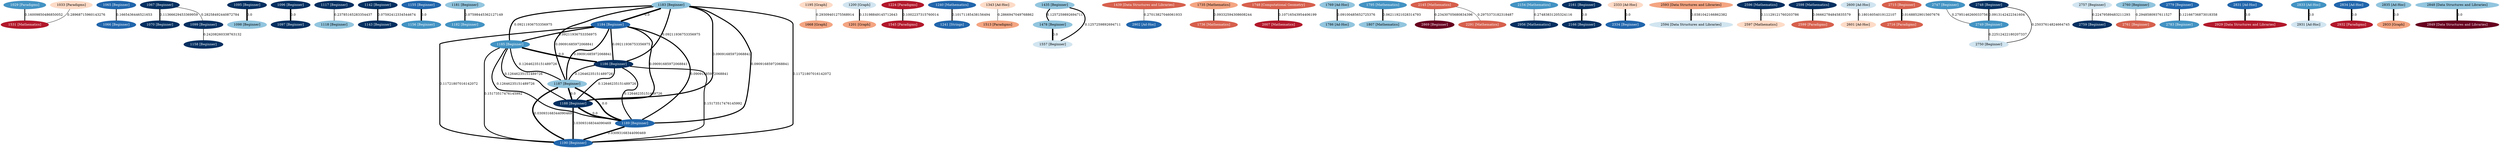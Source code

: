 graph "Co-ocurrence graph (problems) - TF-IDF" {
	node [style=filled]
	1029 [label="1029 [Paradigms]" color="#4393C3" fillcolor="#4393C3" fontcolor=white]
	1531 [label="1531 [Mathematics]" color="#B2182B" fillcolor="#B2182B" fontcolor=white]
	1029 -- 1531 [label=0.16009850486850052 style="setlinewidth(3.331693)" weight=3]
	1033 [label="1033 [Paradigms]" color="#FDDBC7" fillcolor="#FDDBC7" fontcolor=black]
	1033 -- 1531 [label=0.28968715960143276 style="setlinewidth(1.171883)" weight=1]
	1065 [label="1065 [Beginner]" color="#2166AC" fillcolor="#2166AC" fontcolor=white]
	1066 [label="1066 [Beginner]" color="#2166AC" fillcolor="#2166AC" fontcolor=white]
	1065 -- 1066 [label=0.1665436446521653 style="setlinewidth(3.224274)" weight=3]
	1067 [label="1067 [Beginner]" color="#053061" fillcolor="#053061" fontcolor=white]
	1070 [label="1070 [Beginner]" color="#053061" fillcolor="#053061" fontcolor=white]
	1067 -- 1070 [label=0.11366629453369959 style="setlinewidth(4.105563)" weight=4]
	1099 [label="1099 [Beginner]" color="#053061" fillcolor="#053061" fontcolor=white]
	1067 -- 1099 [label=0.28258492440872784 style="setlinewidth(1.290253)" weight=1]
	1095 [label="1095 [Beginner]" color="#053061" fillcolor="#053061" fontcolor=white]
	1098 [label="1098 [Beginner]" color="#92C5DE" fillcolor="#92C5DE" fontcolor=black]
	1095 -- 1098 [label=0.0 style="setlinewidth(6.000000)" weight=6]
	1096 [label="1096 [Beginner]" color="#053061" fillcolor="#053061" fontcolor=white]
	1097 [label="1097 [Beginner]" color="#053061" fillcolor="#053061" fontcolor=white]
	1096 -- 1097 [label=0.0 style="setlinewidth(6.000000)" weight=6]
	1158 [label="1158 [Beginner]" color="#053061" fillcolor="#053061" fontcolor=white]
	1099 -- 1158 [label=0.24208260338763132 style="setlinewidth(1.965292)" weight=1]
	1117 [label="1117 [Beginner]" color="#053061" fillcolor="#053061" fontcolor=white]
	1118 [label="1118 [Beginner]" color="#92C5DE" fillcolor="#92C5DE" fontcolor=black]
	1117 -- 1118 [label=0.23785165283354437 style="setlinewidth(2.035807)" weight=2]
	1142 [label="1142 [Beginner]" color="#053061" fillcolor="#053061" fontcolor=white]
	1143 [label="1143 [Beginner]" color="#053061" fillcolor="#053061" fontcolor=white]
	1142 -- 1143 [label=0.07592412334544674 style="setlinewidth(4.734598)" weight=4]
	1155 [label="1155 [Beginner]" color="#2166AC" fillcolor="#2166AC" fontcolor=white]
	1156 [label="1156 [Beginner]" color="#4393C3" fillcolor="#4393C3" fontcolor=white]
	1155 -- 1156 [label=0.0 style="setlinewidth(6.000000)" weight=6]
	1181 [label="1181 [Beginner]" color="#92C5DE" fillcolor="#92C5DE" fontcolor=black]
	1182 [label="1182 [Beginner]" color="#4393C3" fillcolor="#4393C3" fontcolor=white]
	1181 -- 1182 [label=0.07598445362127149 style="setlinewidth(4.733593)" weight=4]
	1183 [label="1183 [Beginner]" color="#92C5DE" fillcolor="#92C5DE" fontcolor=black]
	1184 [label="1184 [Beginner]" color="#2166AC" fillcolor="#2166AC" fontcolor=white]
	1183 -- 1184 [label=0.0 style="setlinewidth(6.000000)" weight=6]
	1187 [label="1187 [Beginner]" color="#92C5DE" fillcolor="#92C5DE" fontcolor=black]
	1183 -- 1187 [label=0.09091685972068841 style="setlinewidth(4.484720)" weight=4]
	1188 [label="1188 [Beginner]" color="#053061" fillcolor="#053061" fontcolor=white]
	1183 -- 1188 [label=0.09091685972068841 style="setlinewidth(4.484720)" weight=4]
	1189 [label="1189 [Beginner]" color="#2166AC" fillcolor="#2166AC" fontcolor=white]
	1183 -- 1189 [label=0.09091685972068841 style="setlinewidth(4.484720)" weight=4]
	1185 [label="1185 [Beginner]" color="#4393C3" fillcolor="#4393C3" fontcolor=white]
	1183 -- 1185 [label=0.09211936753356975 style="setlinewidth(4.464678)" weight=4]
	1186 [label="1186 [Beginner]" color="#053061" fillcolor="#053061" fontcolor=white]
	1183 -- 1186 [label=0.09211936753356975 style="setlinewidth(4.464678)" weight=4]
	1190 [label="1190 [Beginner]" color="#2166AC" fillcolor="#2166AC" fontcolor=white]
	1183 -- 1190 [label=0.11721807016142072 style="setlinewidth(4.046366)" weight=4]
	1184 -- 1187 [label=0.09091685972068841 style="setlinewidth(4.484720)" weight=4]
	1184 -- 1188 [label=0.09091685972068841 style="setlinewidth(4.484720)" weight=4]
	1184 -- 1189 [label=0.09091685972068841 style="setlinewidth(4.484720)" weight=4]
	1184 -- 1185 [label=0.09211936753356975 style="setlinewidth(4.464678)" weight=4]
	1184 -- 1186 [label=0.09211936753356975 style="setlinewidth(4.464678)" weight=4]
	1184 -- 1190 [label=0.11721807016142072 style="setlinewidth(4.046366)" weight=4]
	1185 -- 1186 [label=0.0 style="setlinewidth(6.000000)" weight=6]
	1185 -- 1187 [label=0.12646235151489726 style="setlinewidth(3.892295)" weight=3]
	1185 -- 1188 [label=0.12646235151489726 style="setlinewidth(3.892295)" weight=3]
	1185 -- 1189 [label=0.12646235151489726 style="setlinewidth(3.892295)" weight=3]
	1185 -- 1190 [label=0.15173517476145992 style="setlinewidth(3.471081)" weight=3]
	1186 -- 1187 [label=0.12646235151489726 style="setlinewidth(3.892295)" weight=3]
	1186 -- 1188 [label=0.12646235151489726 style="setlinewidth(3.892295)" weight=3]
	1186 -- 1189 [label=0.12646235151489726 style="setlinewidth(3.892295)" weight=3]
	1186 -- 1190 [label=0.15173517476145992 style="setlinewidth(3.471081)" weight=3]
	1187 -- 1188 [label=0.0 style="setlinewidth(6.000000)" weight=6]
	1187 -- 1189 [label=0.0 style="setlinewidth(6.000000)" weight=6]
	1187 -- 1190 [label=0.03093168344090469 style="setlinewidth(5.484472)" weight=5]
	1188 -- 1189 [label=0.0 style="setlinewidth(6.000000)" weight=6]
	1188 -- 1190 [label=0.03093168344090469 style="setlinewidth(5.484472)" weight=5]
	1189 -- 1190 [label=0.03093168344090469 style="setlinewidth(5.484472)" weight=5]
	1195 [label="1195 [Graph]" color="#FDDBC7" fillcolor="#FDDBC7" fontcolor=black]
	1668 [label="1668 [Graph]" color="#F4A582" fillcolor="#F4A582" fontcolor=black]
	1195 -- 1668 [label=0.29309401275568914 style="setlinewidth(1.115102)" weight=1]
	1200 [label="1200 [Graph]" color="#D1E5F0" fillcolor="#D1E5F0" fontcolor=black]
	1201 [label="1201 [Graph]" color="#F4A582" fillcolor="#F4A582" fontcolor=black]
	1200 -- 1201 [label=0.13198849145712643 style="setlinewidth(3.800193)" weight=3]
	1224 [label="1224 [Paradigms]" color="#B2182B" fillcolor="#B2182B" fontcolor=white]
	1545 [label="1545 [Paradigms]" color="#B2182B" fillcolor="#B2182B" fontcolor=white]
	1224 -- 1545 [label=0.1002237315760014 style="setlinewidth(4.329605)" weight=4]
	1240 [label="1240 [Mathematics]" color="#2166AC" fillcolor="#2166AC" fontcolor=white]
	1241 [label="1241 [Strings]" color="#2166AC" fillcolor="#2166AC" fontcolor=white]
	1240 -- 1241 [label=0.10171185438156494 style="setlinewidth(4.304803)" weight=4]
	1343 [label="1343 [Ad-Hoc]" color="#FDDBC7" fillcolor="#FDDBC7" fontcolor=black]
	1513 [label="1513 [Paradigms]" color="#F4A582" fillcolor="#F4A582" fontcolor=black]
	1343 -- 1513 [label=0.2866947049768862 style="setlinewidth(1.221757)" weight=1]
	1435 [label="1435 [Beginner]" color="#92C5DE" fillcolor="#92C5DE" fontcolor=black]
	1478 [label="1478 [Beginner]" color="#92C5DE" fillcolor="#92C5DE" fontcolor=black]
	1435 -- 1478 [label=0.1257259892694711 style="setlinewidth(3.904568)" weight=3]
	1557 [label="1557 [Beginner]" color="#D1E5F0" fillcolor="#D1E5F0" fontcolor=black]
	1435 -- 1557 [label=0.1257259892694711 style="setlinewidth(3.904568)" weight=3]
	1439 [label="1439 [Data Structures and Libraries]" color="#D6604D" fillcolor="#D6604D" fontcolor=white]
	2902 [label="2902 [Ad-Hoc]" color="#2166AC" fillcolor="#2166AC" fontcolor=white]
	1439 -- 2902 [label=0.27013827046061933 style="setlinewidth(1.497697)" weight=1]
	1478 -- 1557 [label=0.0 style="setlinewidth(6.000000)" weight=6]
	1735 [label="1735 [Mathematics]" color="#F4A582" fillcolor="#F4A582" fontcolor=black]
	1736 [label="1736 [Mathematics]" color="#D6604D" fillcolor="#D6604D" fontcolor=white]
	1735 -- 1736 [label=0.09332594308608244 style="setlinewidth(4.444568)" weight=4]
	1748 [label="1748 [Computational Geometry]" color="#D6604D" fillcolor="#D6604D" fontcolor=white]
	2007 [label="2007 [Mathematics]" color="#B2182B" fillcolor="#B2182B" fontcolor=white]
	1748 -- 2007 [label=0.10716543954406199 style="setlinewidth(4.213910)" weight=4]
	1769 [label="1769 [Ad-Hoc]" color="#92C5DE" fillcolor="#92C5DE" fontcolor=black]
	1786 [label="1786 [Ad-Hoc]" color="#92C5DE" fillcolor="#92C5DE" fontcolor=black]
	1769 -- 1786 [label=0.09100485652725376 style="setlinewidth(4.483253)" weight=4]
	1795 [label="1795 [Mathematics]" color="#4393C3" fillcolor="#4393C3" fontcolor=white]
	1807 [label="1807 [Mathematics]" color="#92C5DE" fillcolor="#92C5DE" fontcolor=black]
	1795 -- 1807 [label=0.06211921028314793 style="setlinewidth(4.964680)" weight=4]
	2145 [label="2145 [Mathematics]" color="#D6604D" fillcolor="#D6604D" fontcolor=white]
	2869 [label="2869 [Beginner]" color="#67001F" fillcolor="#67001F" fontcolor=white]
	2145 -- 2869 [label=0.23430705680834396 style="setlinewidth(2.094884)" weight=2]
	2291 [label="2291 [Mathematics]" color="#D6604D" fillcolor="#D6604D" fontcolor=white]
	2145 -- 2291 [label=0.2975373182318487 style="setlinewidth(1.041047)" weight=1]
	2154 [label="2154 [Mathematics]" color="#4393C3" fillcolor="#4393C3" fontcolor=white]
	2956 [label="2956 [Mathematics]" color="#053061" fillcolor="#053061" fontcolor=white]
	2154 -- 2956 [label=0.27483831205324116 style="setlinewidth(1.419363)" weight=1]
	2161 [label="2161 [Beginner]" color="#053061" fillcolor="#053061" fontcolor=white]
	2166 [label="2166 [Beginner]" color="#053061" fillcolor="#053061" fontcolor=white]
	2161 -- 2166 [label=0.0 style="setlinewidth(6.000000)" weight=6]
	2333 [label="2333 [Ad-Hoc]" color="#FDDBC7" fillcolor="#FDDBC7" fontcolor=black]
	2334 [label="2334 [Beginner]" color="#2166AC" fillcolor="#2166AC" fontcolor=white]
	2333 -- 2334 [label=0.0 style="setlinewidth(6.000000)" weight=6]
	2593 [label="2593 [Data Structures and Libraries]" color="#F4A582" fillcolor="#F4A582" fontcolor=black]
	2594 [label="2594 [Data Structures and Libraries]" color="#D1E5F0" fillcolor="#D1E5F0" fontcolor=black]
	2593 -- 2594 [label=0.0381042166862382 style="setlinewidth(5.364930)" weight=5]
	2596 [label="2596 [Mathematics]" color="#053061" fillcolor="#053061" fontcolor=white]
	2597 [label="2597 [Mathematics]" color="#FDDBC7" fillcolor="#FDDBC7" fontcolor=black]
	2596 -- 2597 [label=0.11129121760203786 style="setlinewidth(4.145147)" weight=4]
	2598 [label="2598 [Mathematics]" color="#053061" fillcolor="#053061" fontcolor=white]
	2599 [label="2599 [Paradigms]" color="#D6604D" fillcolor="#D6604D" fontcolor=white]
	2598 -- 2599 [label=0.06662784845835579 style="setlinewidth(4.889536)" weight=4]
	2600 [label="2600 [Ad-Hoc]" color="#D1E5F0" fillcolor="#D1E5F0" fontcolor=black]
	2601 [label="2601 [Ad-Hoc]" color="#FDDBC7" fillcolor="#FDDBC7" fontcolor=black]
	2600 -- 2601 [label=0.18016054019122107 style="setlinewidth(2.997326)" weight=2]
	2715 [label="2715 [Beginner]" color="#D6604D" fillcolor="#D6604D" fontcolor=white]
	2716 [label="2716 [Paradigms]" color="#D6604D" fillcolor="#D6604D" fontcolor=white]
	2715 -- 2716 [label=0.01688529015607676 style="setlinewidth(5.718579)" weight=5]
	2747 [label="2747 [Beginner]" color="#4393C3" fillcolor="#4393C3" fontcolor=white]
	2749 [label="2749 [Beginner]" color="#4393C3" fillcolor="#4393C3" fontcolor=white]
	2747 -- 2749 [label=0.2795146260033756 style="setlinewidth(1.341425)" weight=1]
	2748 [label="2748 [Beginner]" color="#053061" fillcolor="#053061" fontcolor=white]
	2748 -- 2749 [label=0.0913142422341604 style="setlinewidth(4.478097)" weight=4]
	2750 [label="2750 [Beginner]" color="#D1E5F0" fillcolor="#D1E5F0" fontcolor=black]
	2748 -- 2750 [label=0.25037614824664745 style="setlinewidth(1.827066)" weight=1]
	2749 -- 2750 [label=0.22512422180207337 style="setlinewidth(2.247931)" weight=2]
	2757 [label="2757 [Beginner]" color="#D1E5F0" fillcolor="#D1E5F0" fontcolor=black]
	2759 [label="2759 [Beginner]" color="#053061" fillcolor="#053061" fontcolor=white]
	2757 -- 2759 [label=0.22479589483211293 style="setlinewidth(2.253403)" weight=2]
	2760 [label="2760 [Beginner]" color="#92C5DE" fillcolor="#92C5DE" fontcolor=black]
	2761 [label="2761 [Beginner]" color="#D6604D" fillcolor="#D6604D" fontcolor=white]
	2760 -- 2761 [label=0.2948580937611527 style="setlinewidth(1.085700)" weight=1]
	2779 [label="2779 [Beginner]" color="#2166AC" fillcolor="#2166AC" fontcolor=white]
	2783 [label="2783 [Beginner]" color="#4393C3" fillcolor="#4393C3" fontcolor=white]
	2779 -- 2783 [label=0.12166736873018358 style="setlinewidth(3.972211)" weight=3]
	2831 [label="2831 [Ad-Hoc]" color="#2166AC" fillcolor="#2166AC" fontcolor=white]
	2929 [label="2929 [Data Structures and Libraries]" color="#B2182B" fillcolor="#B2182B" fontcolor=white]
	2831 -- 2929 [label=0.0 style="setlinewidth(6.000000)" weight=6]
	2833 [label="2833 [Ad-Hoc]" color="#4393C3" fillcolor="#4393C3" fontcolor=white]
	2931 [label="2931 [Ad-Hoc]" color="#D1E5F0" fillcolor="#D1E5F0" fontcolor=black]
	2833 -- 2931 [label=0.0 style="setlinewidth(6.000000)" weight=6]
	2834 [label="2834 [Ad-Hoc]" color="#2166AC" fillcolor="#2166AC" fontcolor=white]
	2932 [label="2932 [Paradigms]" color="#B2182B" fillcolor="#B2182B" fontcolor=white]
	2834 -- 2932 [label=0.0 style="setlinewidth(6.000000)" weight=6]
	2835 [label="2835 [Ad-Hoc]" color="#92C5DE" fillcolor="#92C5DE" fontcolor=black]
	2933 [label="2933 [Graph]" color="#F4A582" fillcolor="#F4A582" fontcolor=black]
	2835 -- 2933 [label=0.0 style="setlinewidth(6.000000)" weight=6]
	2848 [label="2848 [Data Structures and Libraries]" color="#92C5DE" fillcolor="#92C5DE" fontcolor=black]
	2849 [label="2849 [Data Structures and Libraries]" color="#67001F" fillcolor="#67001F" fontcolor=white]
	2848 -- 2849 [label=0.0 style="setlinewidth(6.000000)" weight=6]
}
